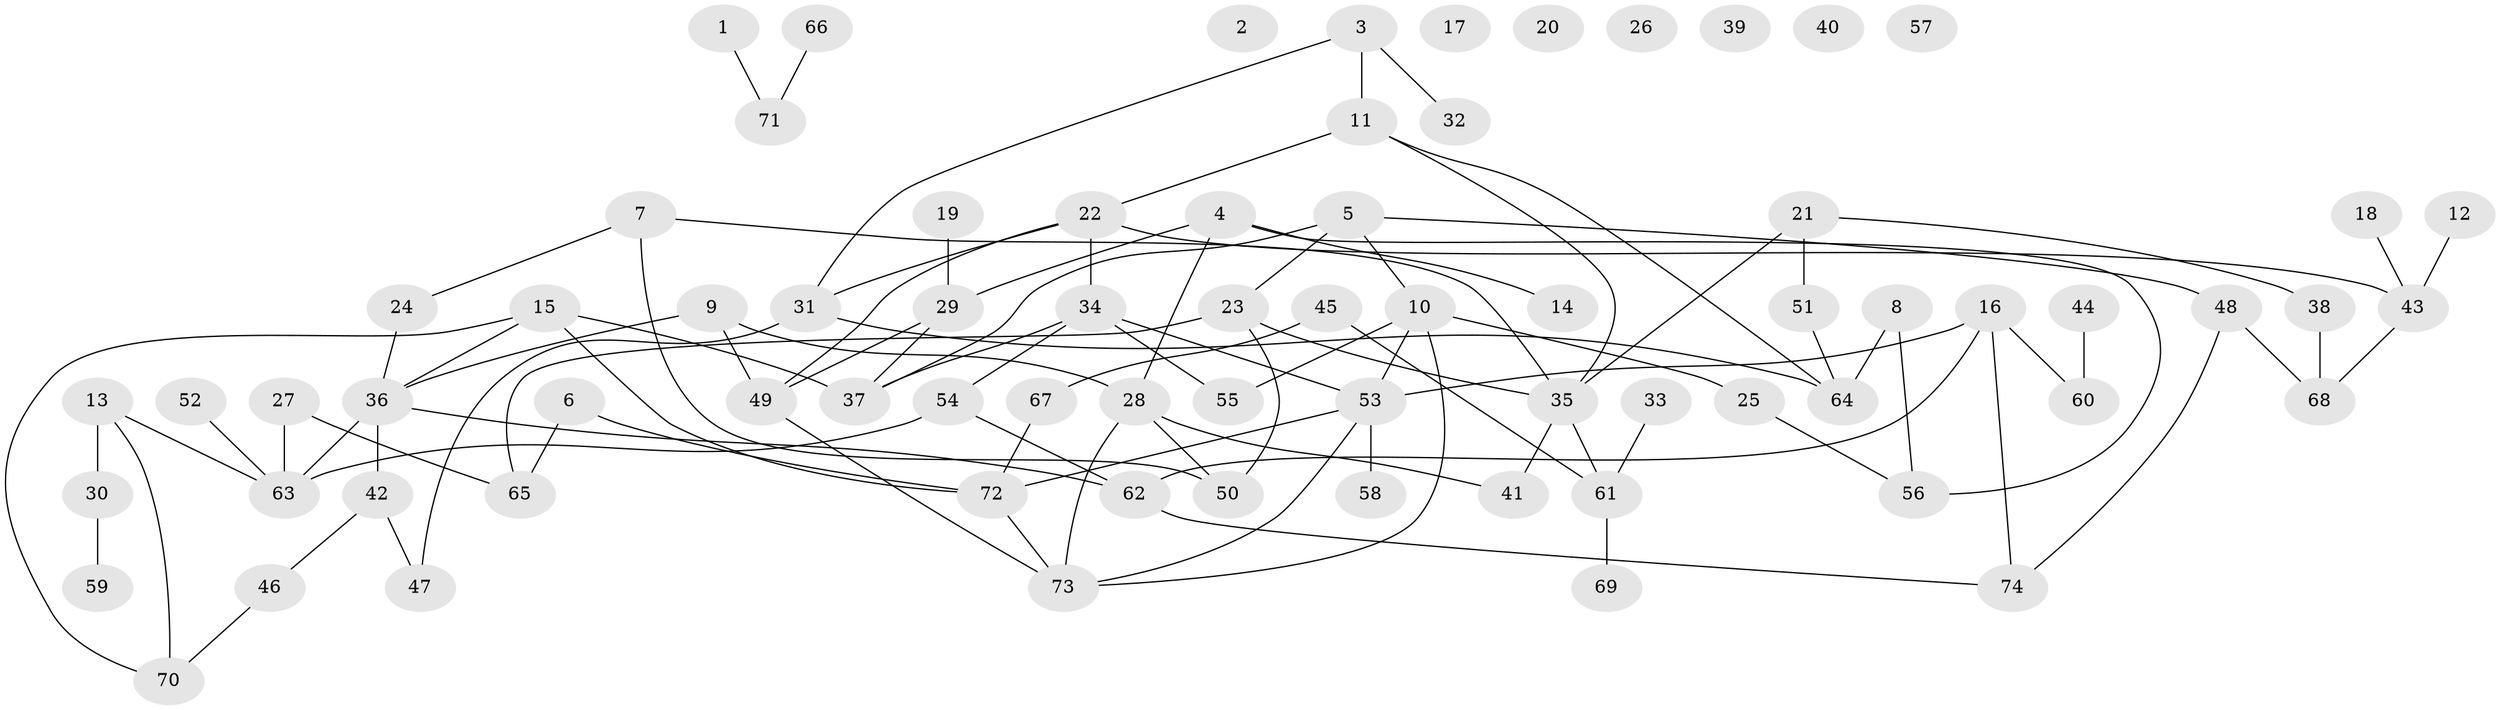 // coarse degree distribution, {6: 0.043478260869565216, 5: 0.21739130434782608, 3: 0.13043478260869565, 4: 0.17391304347826086, 10: 0.043478260869565216, 1: 0.08695652173913043, 2: 0.2608695652173913, 8: 0.043478260869565216}
// Generated by graph-tools (version 1.1) at 2025/48/03/04/25 22:48:22]
// undirected, 74 vertices, 98 edges
graph export_dot {
  node [color=gray90,style=filled];
  1;
  2;
  3;
  4;
  5;
  6;
  7;
  8;
  9;
  10;
  11;
  12;
  13;
  14;
  15;
  16;
  17;
  18;
  19;
  20;
  21;
  22;
  23;
  24;
  25;
  26;
  27;
  28;
  29;
  30;
  31;
  32;
  33;
  34;
  35;
  36;
  37;
  38;
  39;
  40;
  41;
  42;
  43;
  44;
  45;
  46;
  47;
  48;
  49;
  50;
  51;
  52;
  53;
  54;
  55;
  56;
  57;
  58;
  59;
  60;
  61;
  62;
  63;
  64;
  65;
  66;
  67;
  68;
  69;
  70;
  71;
  72;
  73;
  74;
  1 -- 71;
  3 -- 11;
  3 -- 31;
  3 -- 32;
  4 -- 14;
  4 -- 28;
  4 -- 29;
  4 -- 56;
  5 -- 10;
  5 -- 23;
  5 -- 37;
  5 -- 48;
  6 -- 65;
  6 -- 72;
  7 -- 24;
  7 -- 35;
  7 -- 50;
  8 -- 56;
  8 -- 64;
  9 -- 28;
  9 -- 36;
  9 -- 49;
  10 -- 25;
  10 -- 53;
  10 -- 55;
  10 -- 73;
  11 -- 22;
  11 -- 35;
  11 -- 64;
  12 -- 43;
  13 -- 30;
  13 -- 63;
  13 -- 70;
  15 -- 36;
  15 -- 37;
  15 -- 70;
  15 -- 72;
  16 -- 53;
  16 -- 60;
  16 -- 62;
  16 -- 74;
  18 -- 43;
  19 -- 29;
  21 -- 35;
  21 -- 38;
  21 -- 51;
  22 -- 31;
  22 -- 34;
  22 -- 43;
  22 -- 49;
  23 -- 35;
  23 -- 50;
  23 -- 65;
  24 -- 36;
  25 -- 56;
  27 -- 63;
  27 -- 65;
  28 -- 41;
  28 -- 50;
  28 -- 73;
  29 -- 37;
  29 -- 49;
  30 -- 59;
  31 -- 47;
  31 -- 64;
  33 -- 61;
  34 -- 37;
  34 -- 53;
  34 -- 54;
  34 -- 55;
  35 -- 41;
  35 -- 61;
  36 -- 42;
  36 -- 62;
  36 -- 63;
  38 -- 68;
  42 -- 46;
  42 -- 47;
  43 -- 68;
  44 -- 60;
  45 -- 61;
  45 -- 67;
  46 -- 70;
  48 -- 68;
  48 -- 74;
  49 -- 73;
  51 -- 64;
  52 -- 63;
  53 -- 58;
  53 -- 72;
  53 -- 73;
  54 -- 62;
  54 -- 63;
  61 -- 69;
  62 -- 74;
  66 -- 71;
  67 -- 72;
  72 -- 73;
}
